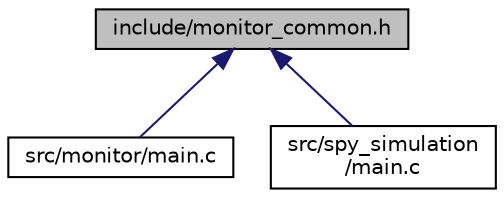digraph "include/monitor_common.h"
{
 // LATEX_PDF_SIZE
  edge [fontname="Helvetica",fontsize="10",labelfontname="Helvetica",labelfontsize="10"];
  node [fontname="Helvetica",fontsize="10",shape=record];
  Node1 [label="include/monitor_common.h",height=0.2,width=0.4,color="black", fillcolor="grey75", style="filled", fontcolor="black",tooltip="Constants and prototypes of some NCurses functions."];
  Node1 -> Node2 [dir="back",color="midnightblue",fontsize="10",style="solid",fontname="Helvetica"];
  Node2 [label="src/monitor/main.c",height=0.2,width=0.4,color="black", fillcolor="white", style="filled",URL="$d4/d99/monitor_2main_8c.html",tooltip="Creates a new \"Terminal User Interface\" using ncurses and associated with the given shared memory."];
  Node1 -> Node3 [dir="back",color="midnightblue",fontsize="10",style="solid",fontname="Helvetica"];
  Node3 [label="src/spy_simulation\l/main.c",height=0.2,width=0.4,color="black", fillcolor="white", style="filled",URL="$d9/d94/spy__simulation_2main_8c.html",tooltip="Main Entry Point for Spy Simulation."];
}
